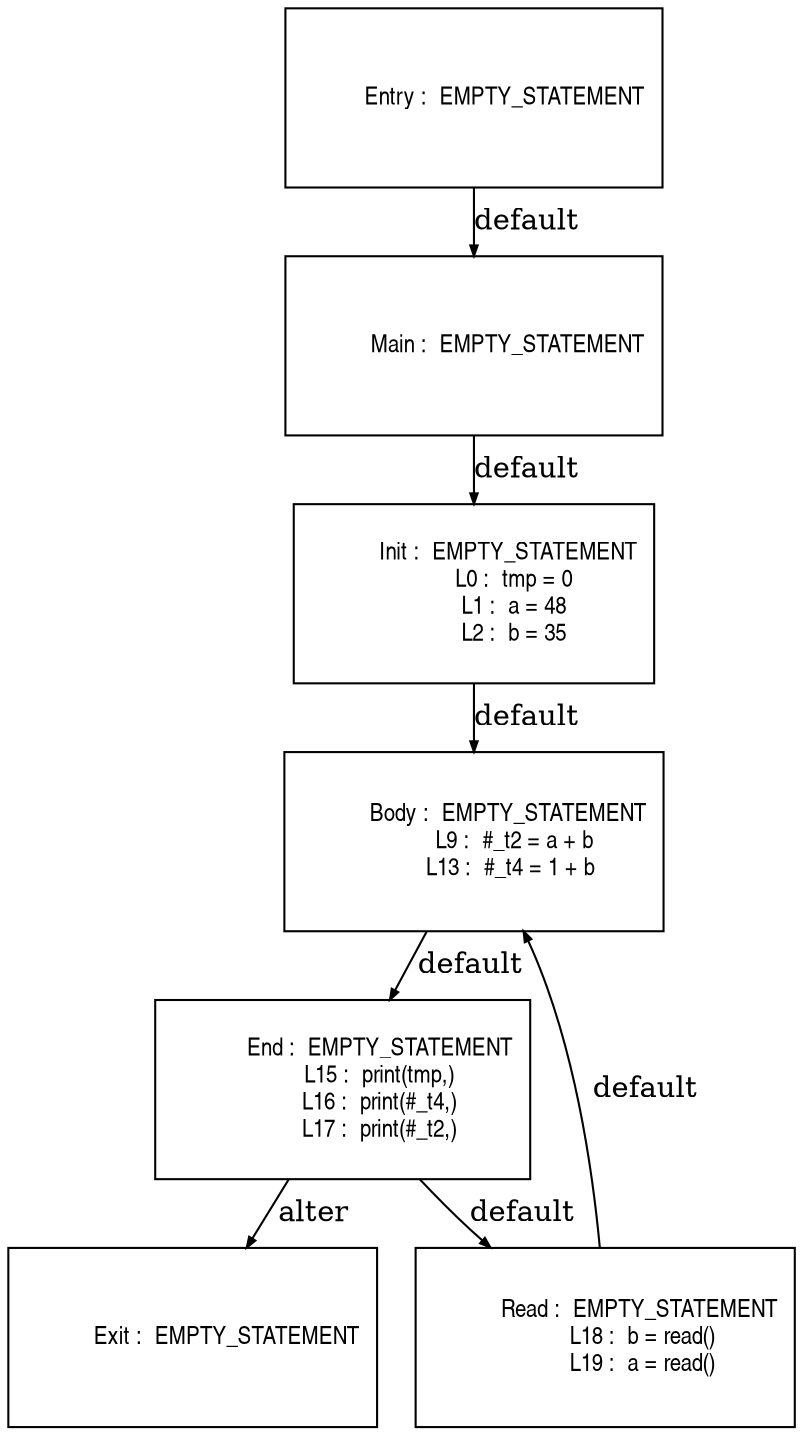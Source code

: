 digraph G {
  ranksep=.25;
  edge [arrowsize=.5]
  node [shape=rectangle, fontname="ArialNarrow",
        fontsize=12,  height=1.2];
  "           Main :  EMPTY_STATEMENT
"; "           Init :  EMPTY_STATEMENT
             L0 :  tmp = 0
             L1 :  a = 48
             L2 :  b = 35
"; "           Body :  EMPTY_STATEMENT
             L9 :  #_t2 = a + b
            L13 :  #_t4 = 1 + b
"; "          Entry :  EMPTY_STATEMENT
"; "            End :  EMPTY_STATEMENT
            L15 :  print(tmp,)
            L16 :  print(#_t4,)
            L17 :  print(#_t2,)
"; "           Exit :  EMPTY_STATEMENT
"; "           Read :  EMPTY_STATEMENT
            L18 :  b = read()
            L19 :  a = read()
"; 
  "           Main :  EMPTY_STATEMENT
" -> "           Init :  EMPTY_STATEMENT
             L0 :  tmp = 0
             L1 :  a = 48
             L2 :  b = 35
"  [label="default"];
  "           Init :  EMPTY_STATEMENT
             L0 :  tmp = 0
             L1 :  a = 48
             L2 :  b = 35
" -> "           Body :  EMPTY_STATEMENT
             L9 :  #_t2 = a + b
            L13 :  #_t4 = 1 + b
"  [label="default"];
  "           Body :  EMPTY_STATEMENT
             L9 :  #_t2 = a + b
            L13 :  #_t4 = 1 + b
" -> "            End :  EMPTY_STATEMENT
            L15 :  print(tmp,)
            L16 :  print(#_t4,)
            L17 :  print(#_t2,)
"  [label="default"];
  "          Entry :  EMPTY_STATEMENT
" -> "           Main :  EMPTY_STATEMENT
"  [label="default"];
  "            End :  EMPTY_STATEMENT
            L15 :  print(tmp,)
            L16 :  print(#_t4,)
            L17 :  print(#_t2,)
" -> "           Read :  EMPTY_STATEMENT
            L18 :  b = read()
            L19 :  a = read()
"  [label="default"];
  "            End :  EMPTY_STATEMENT
            L15 :  print(tmp,)
            L16 :  print(#_t4,)
            L17 :  print(#_t2,)
" -> "           Exit :  EMPTY_STATEMENT
"  [label="alter"];
  "           Read :  EMPTY_STATEMENT
            L18 :  b = read()
            L19 :  a = read()
" -> "           Body :  EMPTY_STATEMENT
             L9 :  #_t2 = a + b
            L13 :  #_t4 = 1 + b
"  [label="default"];
}
